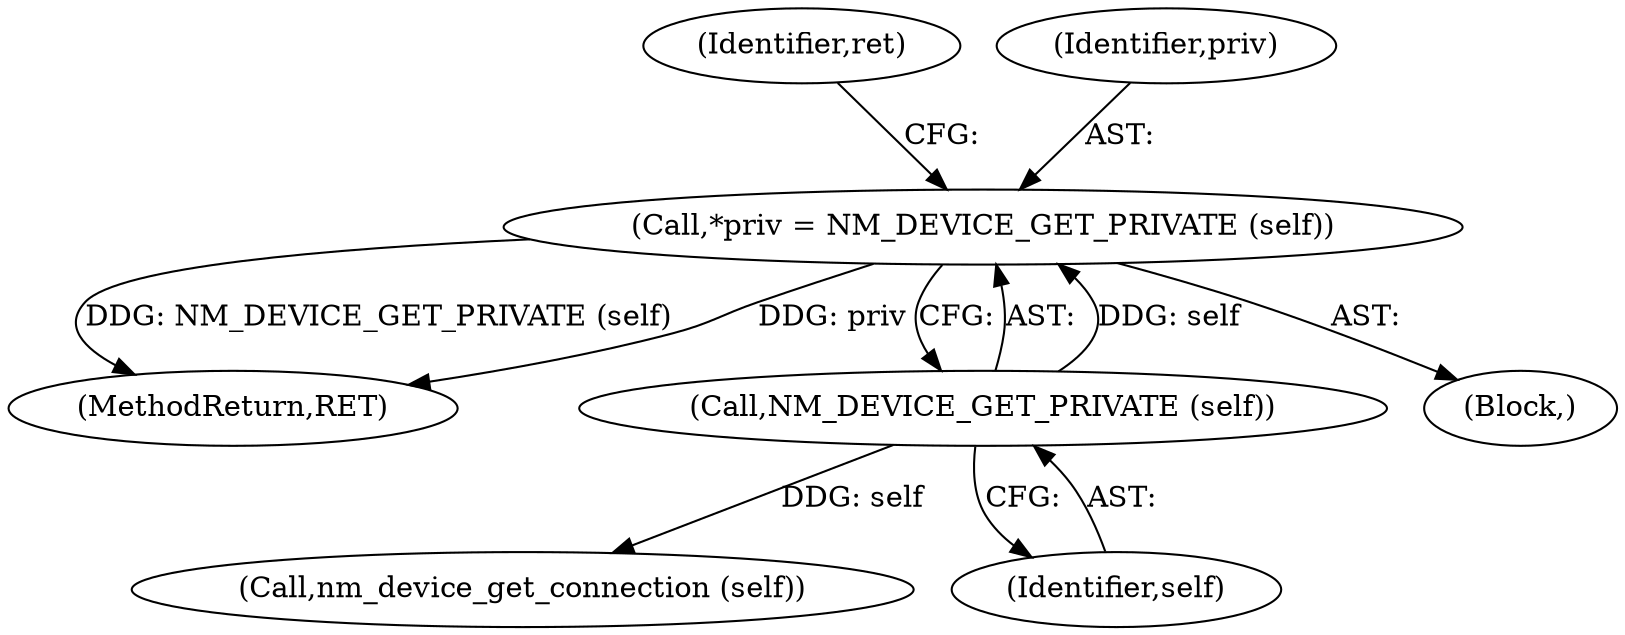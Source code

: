 digraph "0_NetworkManager_d5fc88e573fa58b93034b04d35a2454f5d28cad9@pointer" {
"1005704" [label="(Call,*priv = NM_DEVICE_GET_PRIVATE (self))"];
"1005706" [label="(Call,NM_DEVICE_GET_PRIVATE (self))"];
"1005723" [label="(Call,nm_device_get_connection (self))"];
"1005711" [label="(Identifier,ret)"];
"1005704" [label="(Call,*priv = NM_DEVICE_GET_PRIVATE (self))"];
"1007368" [label="(MethodReturn,RET)"];
"1005707" [label="(Identifier,self)"];
"1005702" [label="(Block,)"];
"1005706" [label="(Call,NM_DEVICE_GET_PRIVATE (self))"];
"1005705" [label="(Identifier,priv)"];
"1005704" -> "1005702"  [label="AST: "];
"1005704" -> "1005706"  [label="CFG: "];
"1005705" -> "1005704"  [label="AST: "];
"1005706" -> "1005704"  [label="AST: "];
"1005711" -> "1005704"  [label="CFG: "];
"1005704" -> "1007368"  [label="DDG: NM_DEVICE_GET_PRIVATE (self)"];
"1005704" -> "1007368"  [label="DDG: priv"];
"1005706" -> "1005704"  [label="DDG: self"];
"1005706" -> "1005707"  [label="CFG: "];
"1005707" -> "1005706"  [label="AST: "];
"1005706" -> "1005723"  [label="DDG: self"];
}
